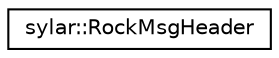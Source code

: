 digraph "类继承关系图"
{
 // LATEX_PDF_SIZE
  edge [fontname="Helvetica",fontsize="10",labelfontname="Helvetica",labelfontsize="10"];
  node [fontname="Helvetica",fontsize="10",shape=record];
  rankdir="LR";
  Node0 [label="sylar::RockMsgHeader",height=0.2,width=0.4,color="black", fillcolor="white", style="filled",URL="$structsylar_1_1RockMsgHeader.html",tooltip=" "];
}
